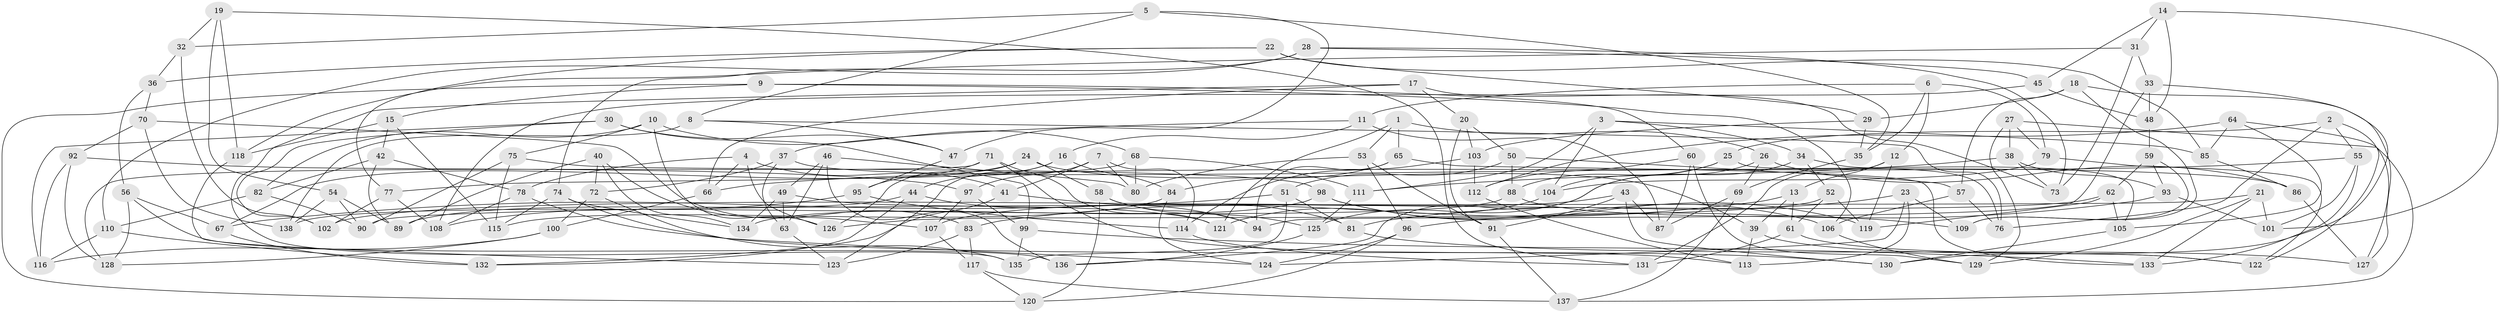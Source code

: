 // coarse degree distribution, {6: 0.611764705882353, 4: 0.36470588235294116, 5: 0.011764705882352941, 3: 0.011764705882352941}
// Generated by graph-tools (version 1.1) at 2025/52/02/27/25 19:52:31]
// undirected, 138 vertices, 276 edges
graph export_dot {
graph [start="1"]
  node [color=gray90,style=filled];
  1;
  2;
  3;
  4;
  5;
  6;
  7;
  8;
  9;
  10;
  11;
  12;
  13;
  14;
  15;
  16;
  17;
  18;
  19;
  20;
  21;
  22;
  23;
  24;
  25;
  26;
  27;
  28;
  29;
  30;
  31;
  32;
  33;
  34;
  35;
  36;
  37;
  38;
  39;
  40;
  41;
  42;
  43;
  44;
  45;
  46;
  47;
  48;
  49;
  50;
  51;
  52;
  53;
  54;
  55;
  56;
  57;
  58;
  59;
  60;
  61;
  62;
  63;
  64;
  65;
  66;
  67;
  68;
  69;
  70;
  71;
  72;
  73;
  74;
  75;
  76;
  77;
  78;
  79;
  80;
  81;
  82;
  83;
  84;
  85;
  86;
  87;
  88;
  89;
  90;
  91;
  92;
  93;
  94;
  95;
  96;
  97;
  98;
  99;
  100;
  101;
  102;
  103;
  104;
  105;
  106;
  107;
  108;
  109;
  110;
  111;
  112;
  113;
  114;
  115;
  116;
  117;
  118;
  119;
  120;
  121;
  122;
  123;
  124;
  125;
  126;
  127;
  128;
  129;
  130;
  131;
  132;
  133;
  134;
  135;
  136;
  137;
  138;
  1 -- 65;
  1 -- 26;
  1 -- 121;
  1 -- 53;
  2 -- 122;
  2 -- 76;
  2 -- 25;
  2 -- 55;
  3 -- 34;
  3 -- 85;
  3 -- 111;
  3 -- 104;
  4 -- 41;
  4 -- 66;
  4 -- 126;
  4 -- 78;
  5 -- 35;
  5 -- 8;
  5 -- 32;
  5 -- 47;
  6 -- 35;
  6 -- 79;
  6 -- 12;
  6 -- 11;
  7 -- 114;
  7 -- 41;
  7 -- 80;
  7 -- 97;
  8 -- 47;
  8 -- 138;
  8 -- 76;
  9 -- 106;
  9 -- 15;
  9 -- 120;
  9 -- 60;
  10 -- 75;
  10 -- 126;
  10 -- 82;
  10 -- 68;
  11 -- 37;
  11 -- 87;
  11 -- 16;
  12 -- 131;
  12 -- 119;
  12 -- 13;
  13 -- 39;
  13 -- 83;
  13 -- 61;
  14 -- 45;
  14 -- 31;
  14 -- 101;
  14 -- 48;
  15 -- 42;
  15 -- 118;
  15 -- 115;
  16 -- 123;
  16 -- 84;
  16 -- 44;
  17 -- 73;
  17 -- 66;
  17 -- 20;
  17 -- 135;
  18 -- 29;
  18 -- 127;
  18 -- 109;
  18 -- 57;
  19 -- 54;
  19 -- 118;
  19 -- 32;
  19 -- 131;
  20 -- 91;
  20 -- 103;
  20 -- 50;
  21 -- 90;
  21 -- 133;
  21 -- 101;
  21 -- 129;
  22 -- 77;
  22 -- 36;
  22 -- 29;
  22 -- 85;
  23 -- 109;
  23 -- 113;
  23 -- 124;
  23 -- 81;
  24 -- 126;
  24 -- 58;
  24 -- 67;
  24 -- 39;
  25 -- 105;
  25 -- 88;
  25 -- 104;
  26 -- 69;
  26 -- 86;
  26 -- 136;
  27 -- 129;
  27 -- 79;
  27 -- 137;
  27 -- 38;
  28 -- 73;
  28 -- 110;
  28 -- 45;
  28 -- 74;
  29 -- 103;
  29 -- 35;
  30 -- 47;
  30 -- 116;
  30 -- 102;
  30 -- 99;
  31 -- 118;
  31 -- 33;
  31 -- 73;
  32 -- 102;
  32 -- 36;
  33 -- 94;
  33 -- 130;
  33 -- 48;
  34 -- 76;
  34 -- 52;
  34 -- 125;
  35 -- 69;
  36 -- 70;
  36 -- 56;
  37 -- 86;
  37 -- 63;
  37 -- 72;
  38 -- 111;
  38 -- 73;
  38 -- 93;
  39 -- 113;
  39 -- 122;
  40 -- 134;
  40 -- 107;
  40 -- 72;
  40 -- 89;
  41 -- 81;
  41 -- 132;
  42 -- 78;
  42 -- 82;
  42 -- 89;
  43 -- 91;
  43 -- 130;
  43 -- 87;
  43 -- 107;
  44 -- 89;
  44 -- 94;
  44 -- 132;
  45 -- 48;
  45 -- 108;
  46 -- 49;
  46 -- 80;
  46 -- 63;
  46 -- 136;
  47 -- 95;
  48 -- 59;
  49 -- 121;
  49 -- 134;
  49 -- 63;
  50 -- 88;
  50 -- 51;
  50 -- 57;
  51 -- 81;
  51 -- 135;
  51 -- 67;
  52 -- 119;
  52 -- 126;
  52 -- 61;
  53 -- 91;
  53 -- 96;
  53 -- 80;
  54 -- 138;
  54 -- 90;
  54 -- 89;
  55 -- 66;
  55 -- 133;
  55 -- 101;
  56 -- 136;
  56 -- 67;
  56 -- 128;
  57 -- 76;
  57 -- 106;
  58 -- 120;
  58 -- 125;
  58 -- 94;
  59 -- 109;
  59 -- 93;
  59 -- 62;
  60 -- 87;
  60 -- 129;
  60 -- 112;
  61 -- 131;
  61 -- 122;
  62 -- 119;
  62 -- 102;
  62 -- 105;
  63 -- 123;
  64 -- 112;
  64 -- 127;
  64 -- 85;
  64 -- 105;
  65 -- 94;
  65 -- 133;
  65 -- 84;
  66 -- 100;
  67 -- 132;
  68 -- 111;
  68 -- 80;
  68 -- 77;
  69 -- 87;
  69 -- 137;
  70 -- 83;
  70 -- 138;
  70 -- 92;
  71 -- 113;
  71 -- 95;
  71 -- 128;
  71 -- 121;
  72 -- 100;
  72 -- 135;
  74 -- 115;
  74 -- 124;
  74 -- 134;
  75 -- 98;
  75 -- 90;
  75 -- 115;
  77 -- 102;
  77 -- 108;
  78 -- 108;
  78 -- 130;
  79 -- 104;
  79 -- 122;
  81 -- 127;
  82 -- 90;
  82 -- 110;
  83 -- 117;
  83 -- 123;
  84 -- 115;
  84 -- 124;
  85 -- 86;
  86 -- 127;
  88 -- 138;
  88 -- 109;
  91 -- 137;
  92 -- 97;
  92 -- 128;
  92 -- 116;
  93 -- 101;
  93 -- 96;
  95 -- 114;
  95 -- 108;
  96 -- 124;
  96 -- 120;
  97 -- 99;
  97 -- 107;
  98 -- 106;
  98 -- 134;
  98 -- 119;
  99 -- 135;
  99 -- 133;
  100 -- 116;
  100 -- 128;
  103 -- 114;
  103 -- 112;
  104 -- 121;
  105 -- 130;
  106 -- 129;
  107 -- 117;
  110 -- 132;
  110 -- 116;
  111 -- 125;
  112 -- 113;
  114 -- 131;
  117 -- 137;
  117 -- 120;
  118 -- 123;
  125 -- 136;
}
